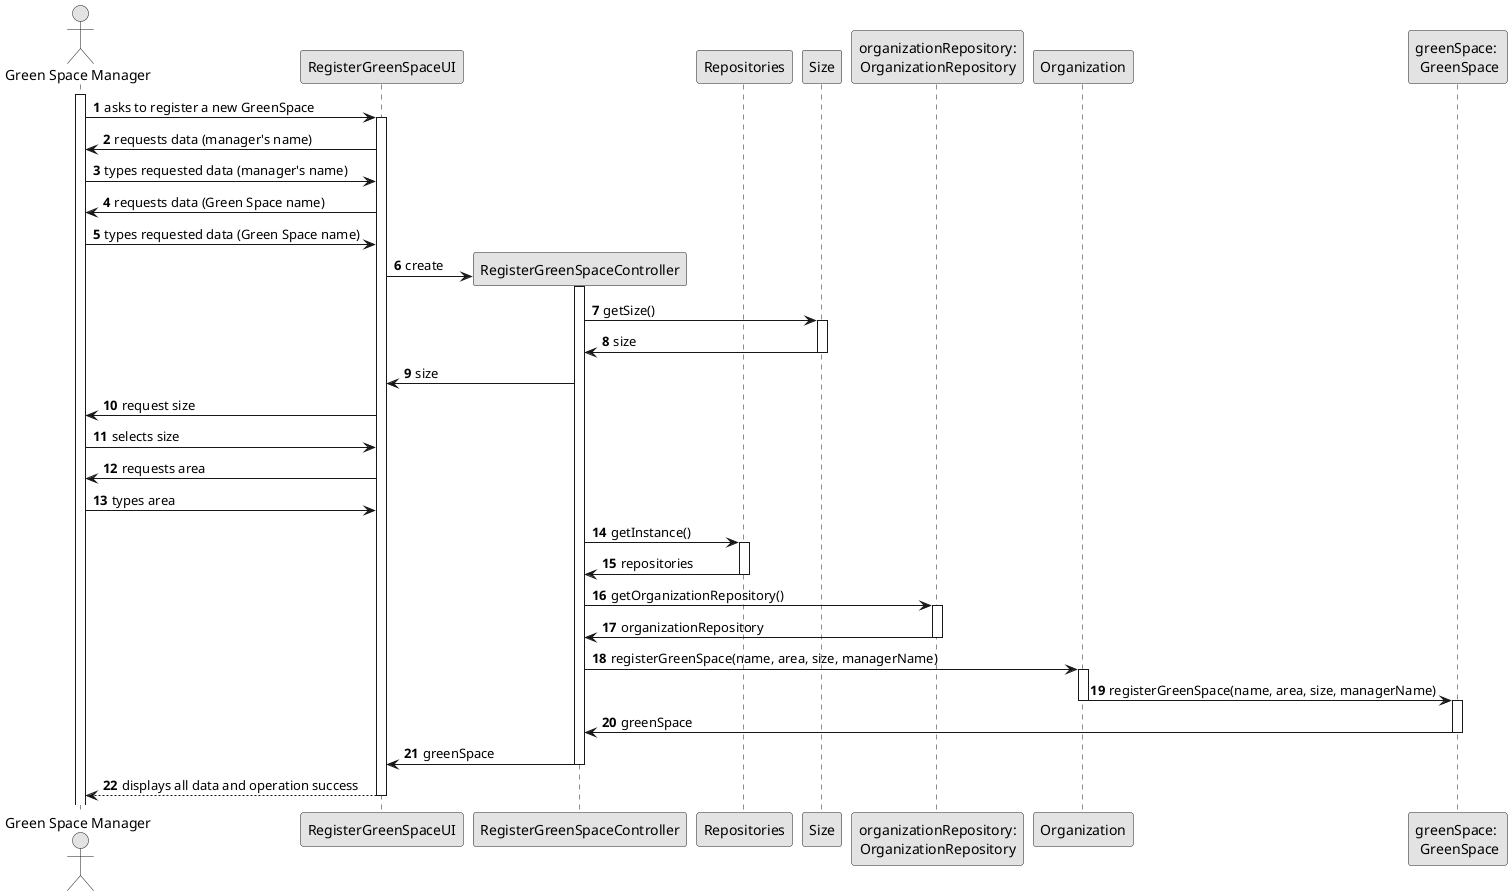 @startuml
skinparam monochrome true
skinparam packageStyle rectangle
skinparam shadowing false

autonumber

'hide footbox
actor "Green Space Manager" as GSM
participant "RegisterGreenSpaceUI" as UI
participant "RegisterGreenSpaceController" as CTRL
participant "Repositories" as Rep
participant "Size" as Size
participant "organizationRepository:\nOrganizationRepository" as organizationRepository
participant "Organization" as Organization
participant "greenSpace: \n GreenSpace" as GreenSpace


activate GSM

     GSM -> UI : asks to register a new GreenSpace

     activate UI

            UI -> GSM : requests data (manager's name)
            GSM -> UI : types requested data (manager's name)
            UI -> GSM : requests data (Green Space name)
            GSM -> UI : types requested data (Green Space name)
            UI -> CTRL** : create
            activate CTRL
            CTRL -> Size : getSize()
            activate Size
            Size -> CTRL : size
            deactivate Size
            CTRL -> UI : size

            UI -> GSM : request size
            GSM -> UI : selects size
            UI -> GSM : requests area
            GSM -> UI : types area


            CTRL -> Rep : getInstance()

     activate Rep

            Rep -> CTRL : repositories

     deactivate Rep

            CTRL -> organizationRepository : getOrganizationRepository()

     activate organizationRepository

            organizationRepository -> CTRL : organizationRepository

     deactivate organizationRepository

            CTRL -> Organization : registerGreenSpace(name, area, size, managerName)
            activate Organization
            Organization -> GreenSpace : registerGreenSpace(name, area, size, managerName)
            deactivate Organization

     activate GreenSpace

            GreenSpace -> CTRL : greenSpace

     deactivate GreenSpace

            CTRL -> UI : greenSpace

     deactivate CTRL

     UI --> GSM : displays all data and operation success

     deactivate UI

@enduml